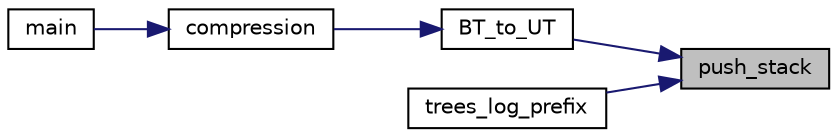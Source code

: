digraph "push_stack"
{
 // LATEX_PDF_SIZE
  edge [fontname="Helvetica",fontsize="10",labelfontname="Helvetica",labelfontsize="10"];
  node [fontname="Helvetica",fontsize="10",shape=record];
  rankdir="RL";
  Node1 [label="push_stack",height=0.2,width=0.4,color="black", fillcolor="grey75", style="filled", fontcolor="black",tooltip=" "];
  Node1 -> Node2 [dir="back",color="midnightblue",fontsize="10",style="solid"];
  Node2 [label="BT_to_UT",height=0.2,width=0.4,color="black", fillcolor="white", style="filled",URL="$_huffman_tree_8h.html#a779d56b3276d2ae6f888726c9431e737",tooltip=" "];
  Node2 -> Node3 [dir="back",color="midnightblue",fontsize="10",style="solid"];
  Node3 [label="compression",height=0.2,width=0.4,color="black", fillcolor="white", style="filled",URL="$compression_8h.html#addb33bb737a3237d9f76e8692057e887",tooltip=" "];
  Node3 -> Node4 [dir="back",color="midnightblue",fontsize="10",style="solid"];
  Node4 [label="main",height=0.2,width=0.4,color="black", fillcolor="white", style="filled",URL="$main_8c.html#ae66f6b31b5ad750f1fe042a706a4e3d4",tooltip=" "];
  Node1 -> Node5 [dir="back",color="midnightblue",fontsize="10",style="solid"];
  Node5 [label="trees_log_prefix",height=0.2,width=0.4,color="black", fillcolor="white", style="filled",URL="$_stack_8c.html#a8916a20a09e0185e27e264076a80cc8b",tooltip=" "];
}
